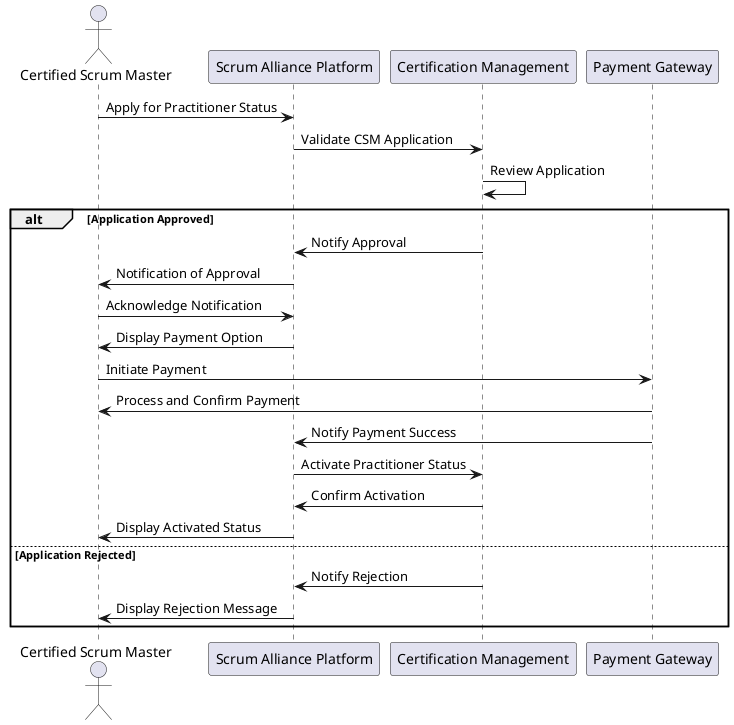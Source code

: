 @startuml
actor CSM as "Certified Scrum Master"
participant "Scrum Alliance Platform" as Platform
participant "Certification Management" as CertManagement
participant "Payment Gateway" as Payment

CSM -> Platform : Apply for Practitioner Status
Platform -> CertManagement : Validate CSM Application
CertManagement -> CertManagement : Review Application

alt Application Approved
    CertManagement -> Platform : Notify Approval
    Platform -> CSM : Notification of Approval
    CSM -> Platform : Acknowledge Notification
    Platform -> CSM : Display Payment Option
    CSM -> Payment : Initiate Payment
    Payment -> CSM : Process and Confirm Payment
    Payment -> Platform : Notify Payment Success
    Platform -> CertManagement : Activate Practitioner Status
    CertManagement -> Platform : Confirm Activation
    Platform -> CSM : Display Activated Status
    
else Application Rejected
    CertManagement -> Platform : Notify Rejection
    Platform -> CSM : Display Rejection Message
end

@enduml